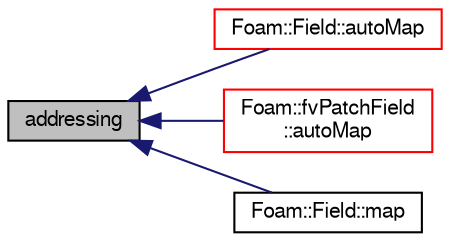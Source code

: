 digraph "addressing"
{
  bgcolor="transparent";
  edge [fontname="FreeSans",fontsize="10",labelfontname="FreeSans",labelfontsize="10"];
  node [fontname="FreeSans",fontsize="10",shape=record];
  rankdir="LR";
  Node1 [label="addressing",height=0.2,width=0.4,color="black", fillcolor="grey75", style="filled" fontcolor="black"];
  Node1 -> Node2 [dir="back",color="midnightblue",fontsize="10",style="solid",fontname="FreeSans"];
  Node2 [label="Foam::Field::autoMap",height=0.2,width=0.4,color="red",URL="$a00733.html#ad0217d852e72a5f1434582bed9e52a43",tooltip="Map from self. "];
  Node1 -> Node3 [dir="back",color="midnightblue",fontsize="10",style="solid",fontname="FreeSans"];
  Node3 [label="Foam::fvPatchField\l::autoMap",height=0.2,width=0.4,color="red",URL="$a00861.html#a0ab0c43ce90d756c88dd81e3d0a9eef5",tooltip="Map (and resize as needed) from self given a mapping object. "];
  Node1 -> Node4 [dir="back",color="midnightblue",fontsize="10",style="solid",fontname="FreeSans"];
  Node4 [label="Foam::Field::map",height=0.2,width=0.4,color="black",URL="$a00733.html#aa85587f52f0e87a0343ed209ddb41940",tooltip="Map from the given field. "];
}
